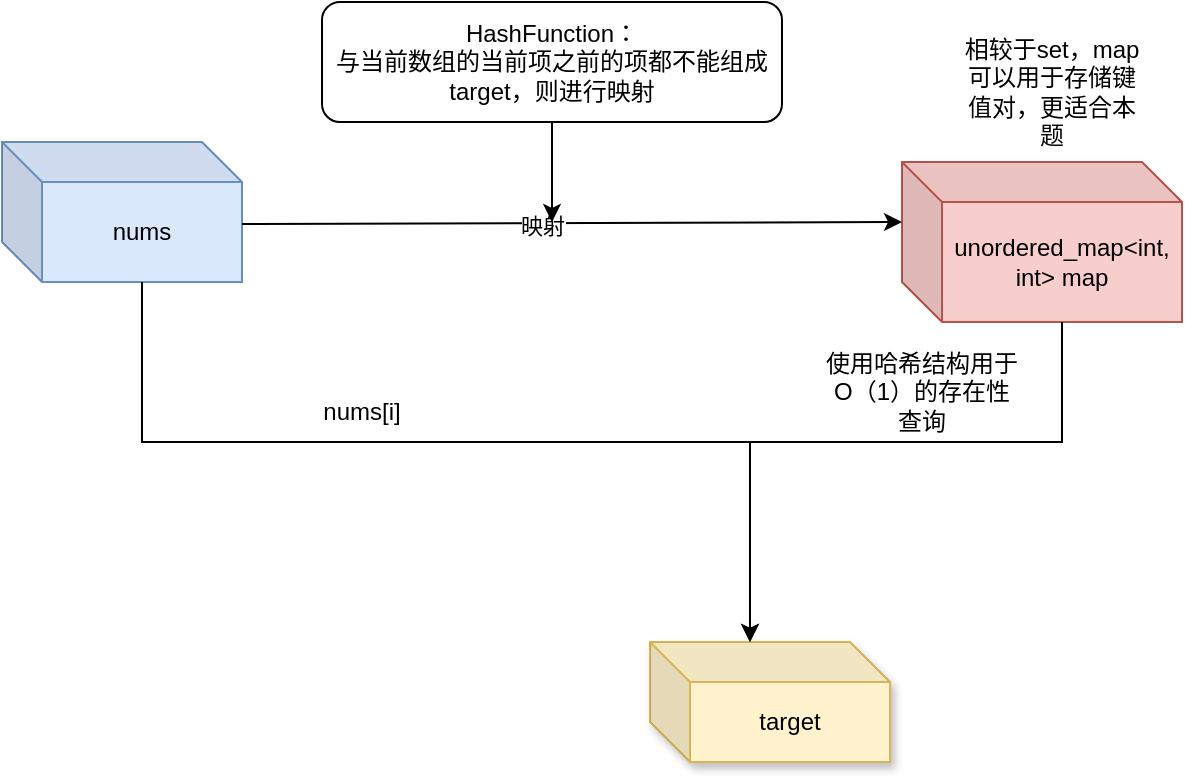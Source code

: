 <mxfile version="22.1.11" type="github">
  <diagram name="第 1 页" id="BzOJNRyazTcitDLwYPjq">
    <mxGraphModel dx="809" dy="459" grid="1" gridSize="10" guides="1" tooltips="1" connect="1" arrows="1" fold="1" page="1" pageScale="1" pageWidth="827" pageHeight="1169" math="0" shadow="0">
      <root>
        <mxCell id="0" />
        <mxCell id="1" parent="0" />
        <mxCell id="d6jhBJ6jzf5pg9sPxSN_-1" value="target" style="shape=cube;whiteSpace=wrap;html=1;boundedLbl=1;backgroundOutline=1;darkOpacity=0.05;darkOpacity2=0.1;shadow=1;fillColor=#fff2cc;strokeColor=#d6b656;" vertex="1" parent="1">
          <mxGeometry x="414" y="480" width="120" height="60" as="geometry" />
        </mxCell>
        <mxCell id="d6jhBJ6jzf5pg9sPxSN_-2" value="nums" style="shape=cube;whiteSpace=wrap;html=1;boundedLbl=1;backgroundOutline=1;darkOpacity=0.05;darkOpacity2=0.1;fillColor=#dae8fc;strokeColor=#6c8ebf;" vertex="1" parent="1">
          <mxGeometry x="90" y="230" width="120" height="70" as="geometry" />
        </mxCell>
        <mxCell id="d6jhBJ6jzf5pg9sPxSN_-3" value="unordered_map&amp;lt;int, int&amp;gt; map" style="shape=cube;whiteSpace=wrap;html=1;boundedLbl=1;backgroundOutline=1;darkOpacity=0.05;darkOpacity2=0.1;fillColor=#f8cecc;strokeColor=#b85450;" vertex="1" parent="1">
          <mxGeometry x="540" y="240" width="140" height="80" as="geometry" />
        </mxCell>
        <mxCell id="d6jhBJ6jzf5pg9sPxSN_-4" value="" style="endArrow=classic;html=1;rounded=0;entryX=0;entryY=0;entryDx=0;entryDy=30;entryPerimeter=0;exitX=1;exitY=0.586;exitDx=0;exitDy=0;exitPerimeter=0;" edge="1" parent="1" source="d6jhBJ6jzf5pg9sPxSN_-2" target="d6jhBJ6jzf5pg9sPxSN_-3">
          <mxGeometry width="50" height="50" relative="1" as="geometry">
            <mxPoint x="340" y="290" as="sourcePoint" />
            <mxPoint x="390" y="240" as="targetPoint" />
          </mxGeometry>
        </mxCell>
        <mxCell id="d6jhBJ6jzf5pg9sPxSN_-5" value="映射" style="edgeLabel;html=1;align=center;verticalAlign=middle;resizable=0;points=[];" vertex="1" connectable="0" parent="d6jhBJ6jzf5pg9sPxSN_-4">
          <mxGeometry x="-0.095" y="-1" relative="1" as="geometry">
            <mxPoint as="offset" />
          </mxGeometry>
        </mxCell>
        <mxCell id="d6jhBJ6jzf5pg9sPxSN_-6" value="" style="endArrow=classic;html=1;rounded=0;entryX=0;entryY=0;entryDx=50;entryDy=0;entryPerimeter=0;edgeStyle=orthogonalEdgeStyle;exitX=0;exitY=0;exitDx=70;exitDy=70;exitPerimeter=0;" edge="1" parent="1" source="d6jhBJ6jzf5pg9sPxSN_-2" target="d6jhBJ6jzf5pg9sPxSN_-1">
          <mxGeometry width="50" height="50" relative="1" as="geometry">
            <mxPoint x="280" y="310" as="sourcePoint" />
            <mxPoint x="330" y="260" as="targetPoint" />
            <Array as="points">
              <mxPoint x="160" y="380" />
              <mxPoint x="464" y="380" />
            </Array>
          </mxGeometry>
        </mxCell>
        <mxCell id="d6jhBJ6jzf5pg9sPxSN_-7" value="" style="endArrow=classic;html=1;rounded=0;entryX=0;entryY=0;entryDx=50;entryDy=0;entryPerimeter=0;exitX=0;exitY=0;exitDx=80;exitDy=80;exitPerimeter=0;edgeStyle=orthogonalEdgeStyle;" edge="1" parent="1" source="d6jhBJ6jzf5pg9sPxSN_-3" target="d6jhBJ6jzf5pg9sPxSN_-1">
          <mxGeometry width="50" height="50" relative="1" as="geometry">
            <mxPoint x="290" y="320" as="sourcePoint" />
            <mxPoint x="620" y="450" as="targetPoint" />
            <Array as="points">
              <mxPoint x="620" y="380" />
              <mxPoint x="464" y="380" />
            </Array>
          </mxGeometry>
        </mxCell>
        <mxCell id="d6jhBJ6jzf5pg9sPxSN_-8" value="nums[i]" style="text;html=1;strokeColor=none;fillColor=none;align=center;verticalAlign=middle;whiteSpace=wrap;rounded=0;" vertex="1" parent="1">
          <mxGeometry x="240" y="350" width="60" height="30" as="geometry" />
        </mxCell>
        <mxCell id="d6jhBJ6jzf5pg9sPxSN_-9" value="相较于set，map可以用于存储键值对，更适合本题" style="text;html=1;strokeColor=none;fillColor=none;align=center;verticalAlign=middle;whiteSpace=wrap;rounded=0;" vertex="1" parent="1">
          <mxGeometry x="570" y="190" width="90" height="30" as="geometry" />
        </mxCell>
        <mxCell id="d6jhBJ6jzf5pg9sPxSN_-11" style="edgeStyle=orthogonalEdgeStyle;rounded=0;orthogonalLoop=1;jettySize=auto;html=1;" edge="1" parent="1" source="d6jhBJ6jzf5pg9sPxSN_-10">
          <mxGeometry relative="1" as="geometry">
            <mxPoint x="365" y="270" as="targetPoint" />
          </mxGeometry>
        </mxCell>
        <mxCell id="d6jhBJ6jzf5pg9sPxSN_-10" value="HashFunction：&lt;br&gt;与当前数组的当前项之前的项都不能组成target，则进行映射" style="rounded=1;whiteSpace=wrap;html=1;" vertex="1" parent="1">
          <mxGeometry x="250" y="160" width="230" height="60" as="geometry" />
        </mxCell>
        <mxCell id="d6jhBJ6jzf5pg9sPxSN_-12" value="使用哈希结构用于O（1）的存在性查询" style="text;html=1;strokeColor=none;fillColor=none;align=center;verticalAlign=middle;whiteSpace=wrap;rounded=0;" vertex="1" parent="1">
          <mxGeometry x="500" y="340" width="100" height="30" as="geometry" />
        </mxCell>
      </root>
    </mxGraphModel>
  </diagram>
</mxfile>
